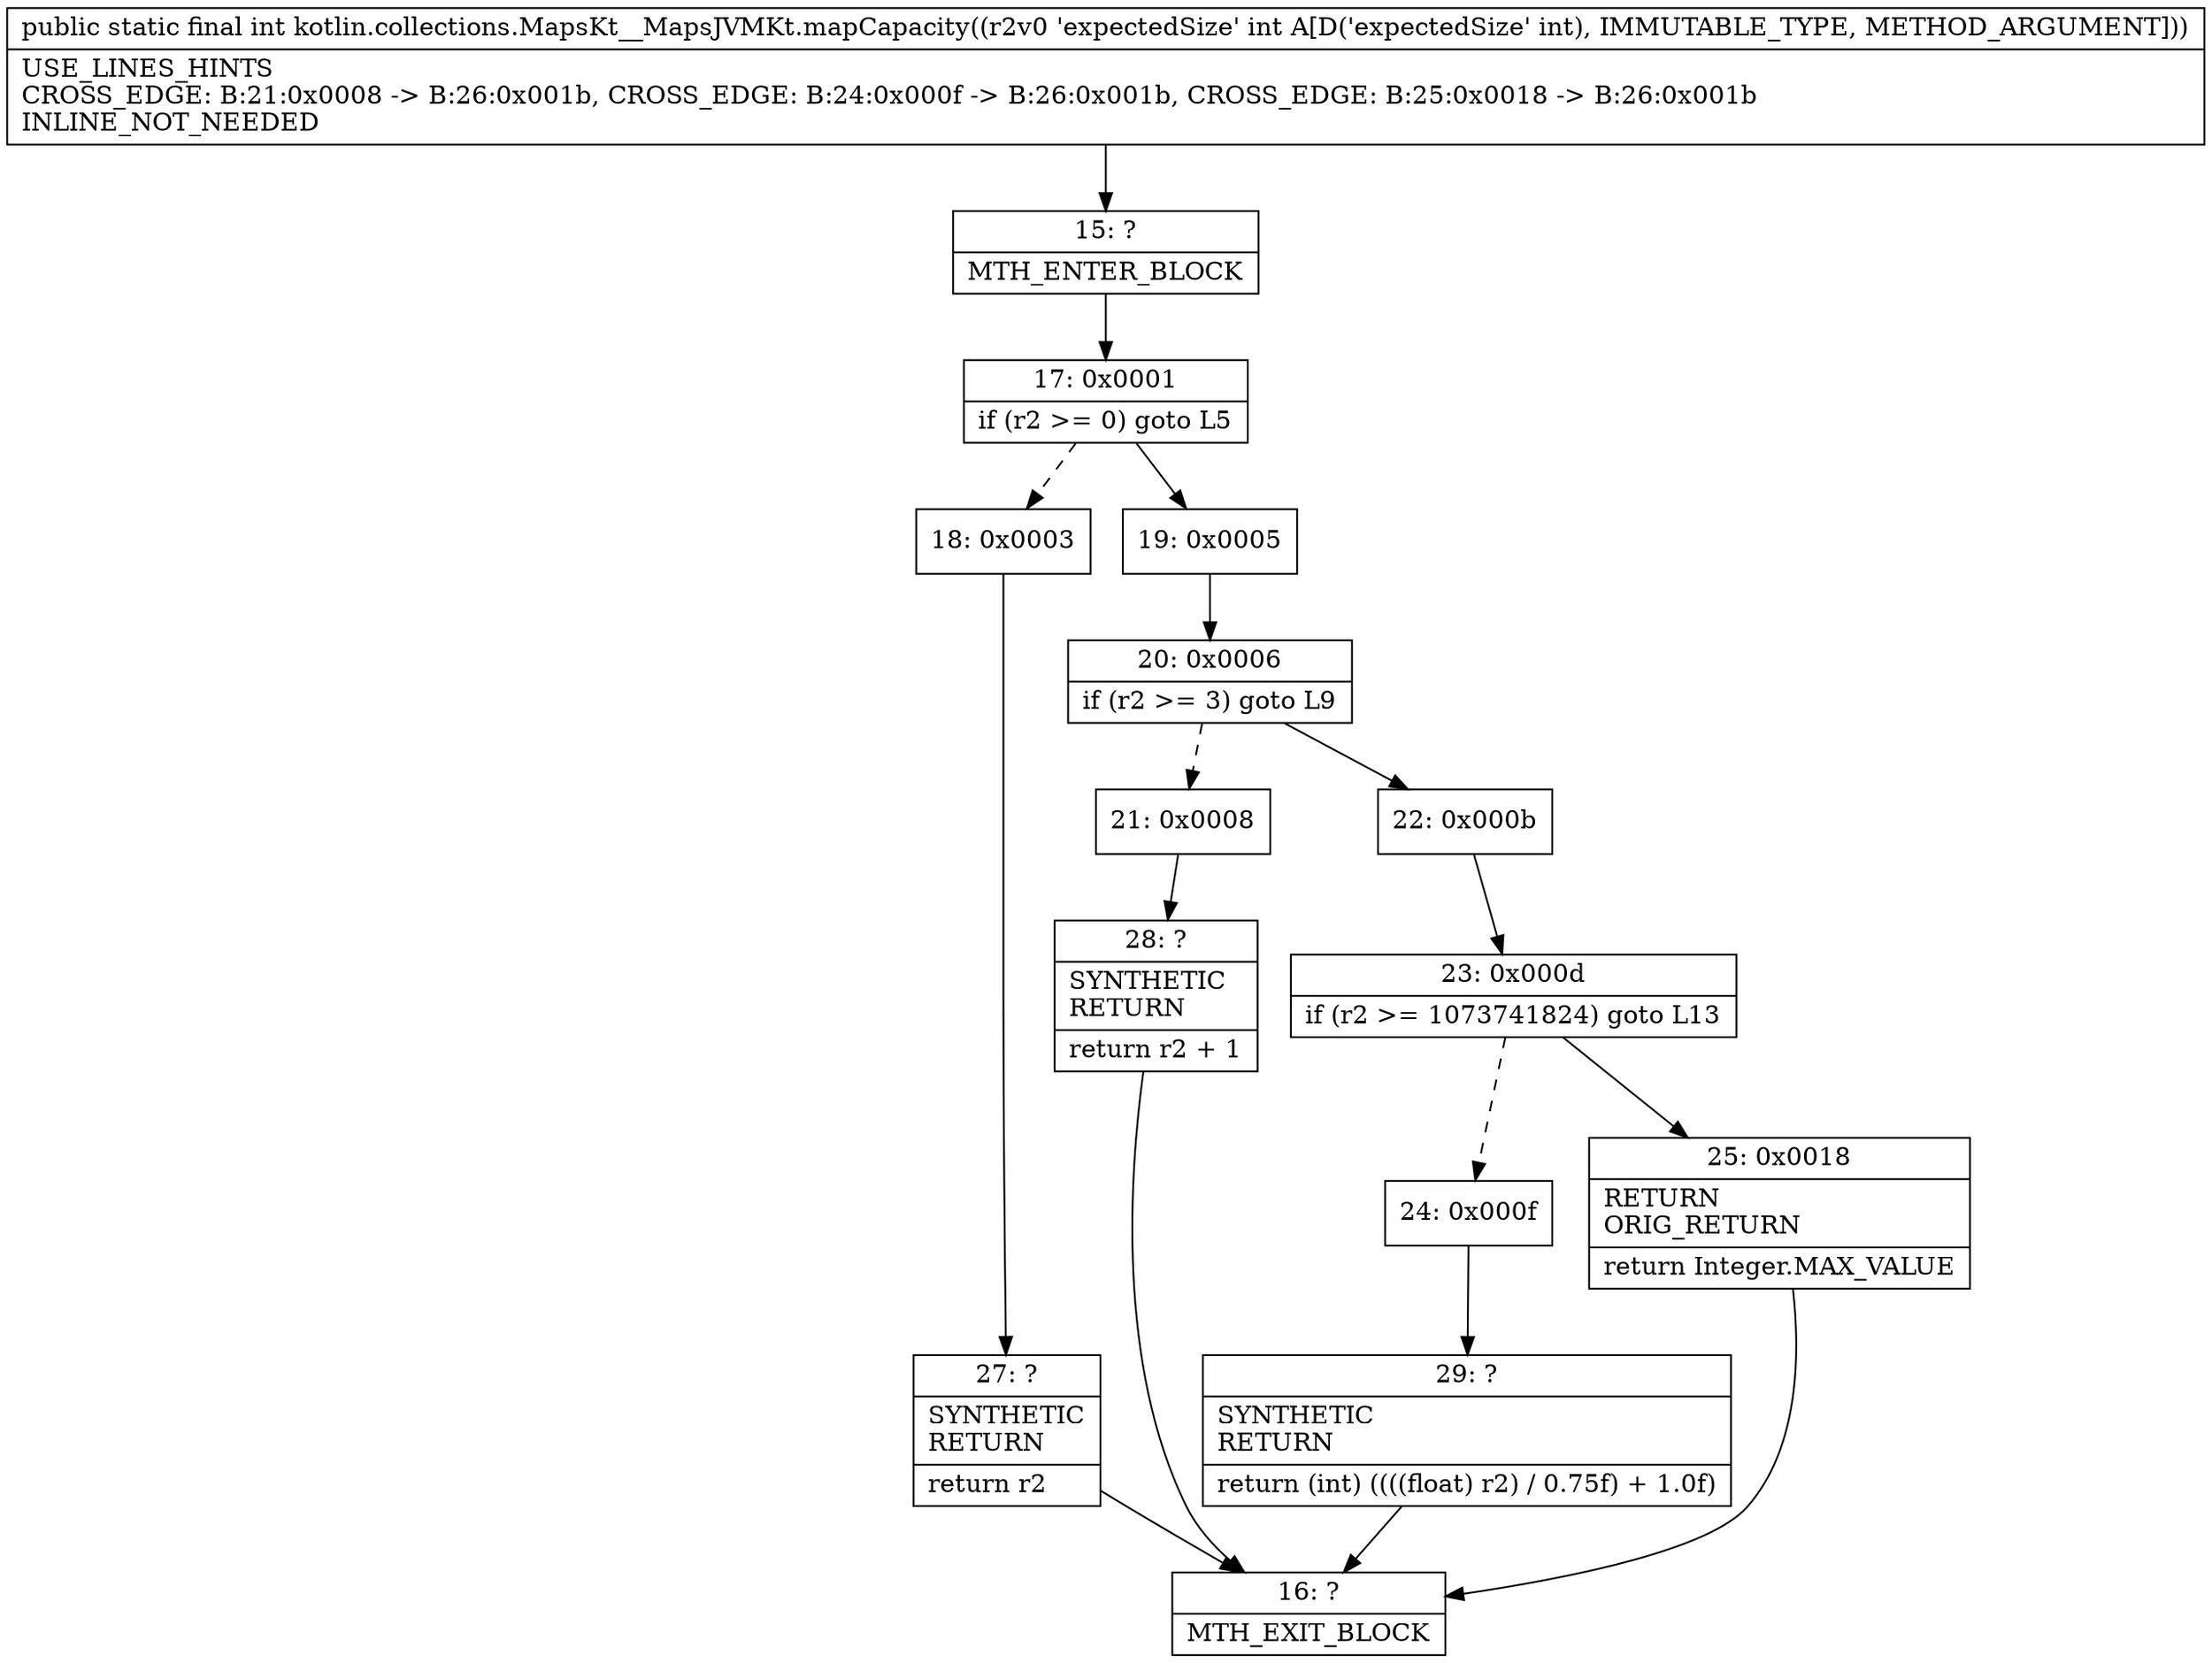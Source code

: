 digraph "CFG forkotlin.collections.MapsKt__MapsJVMKt.mapCapacity(I)I" {
Node_15 [shape=record,label="{15\:\ ?|MTH_ENTER_BLOCK\l}"];
Node_17 [shape=record,label="{17\:\ 0x0001|if (r2 \>= 0) goto L5\l}"];
Node_18 [shape=record,label="{18\:\ 0x0003}"];
Node_27 [shape=record,label="{27\:\ ?|SYNTHETIC\lRETURN\l|return r2\l}"];
Node_16 [shape=record,label="{16\:\ ?|MTH_EXIT_BLOCK\l}"];
Node_19 [shape=record,label="{19\:\ 0x0005}"];
Node_20 [shape=record,label="{20\:\ 0x0006|if (r2 \>= 3) goto L9\l}"];
Node_21 [shape=record,label="{21\:\ 0x0008}"];
Node_28 [shape=record,label="{28\:\ ?|SYNTHETIC\lRETURN\l|return r2 + 1\l}"];
Node_22 [shape=record,label="{22\:\ 0x000b}"];
Node_23 [shape=record,label="{23\:\ 0x000d|if (r2 \>= 1073741824) goto L13\l}"];
Node_24 [shape=record,label="{24\:\ 0x000f}"];
Node_29 [shape=record,label="{29\:\ ?|SYNTHETIC\lRETURN\l|return (int) ((((float) r2) \/ 0.75f) + 1.0f)\l}"];
Node_25 [shape=record,label="{25\:\ 0x0018|RETURN\lORIG_RETURN\l|return Integer.MAX_VALUE\l}"];
MethodNode[shape=record,label="{public static final int kotlin.collections.MapsKt__MapsJVMKt.mapCapacity((r2v0 'expectedSize' int A[D('expectedSize' int), IMMUTABLE_TYPE, METHOD_ARGUMENT]))  | USE_LINES_HINTS\lCROSS_EDGE: B:21:0x0008 \-\> B:26:0x001b, CROSS_EDGE: B:24:0x000f \-\> B:26:0x001b, CROSS_EDGE: B:25:0x0018 \-\> B:26:0x001b\lINLINE_NOT_NEEDED\l}"];
MethodNode -> Node_15;Node_15 -> Node_17;
Node_17 -> Node_18[style=dashed];
Node_17 -> Node_19;
Node_18 -> Node_27;
Node_27 -> Node_16;
Node_19 -> Node_20;
Node_20 -> Node_21[style=dashed];
Node_20 -> Node_22;
Node_21 -> Node_28;
Node_28 -> Node_16;
Node_22 -> Node_23;
Node_23 -> Node_24[style=dashed];
Node_23 -> Node_25;
Node_24 -> Node_29;
Node_29 -> Node_16;
Node_25 -> Node_16;
}

